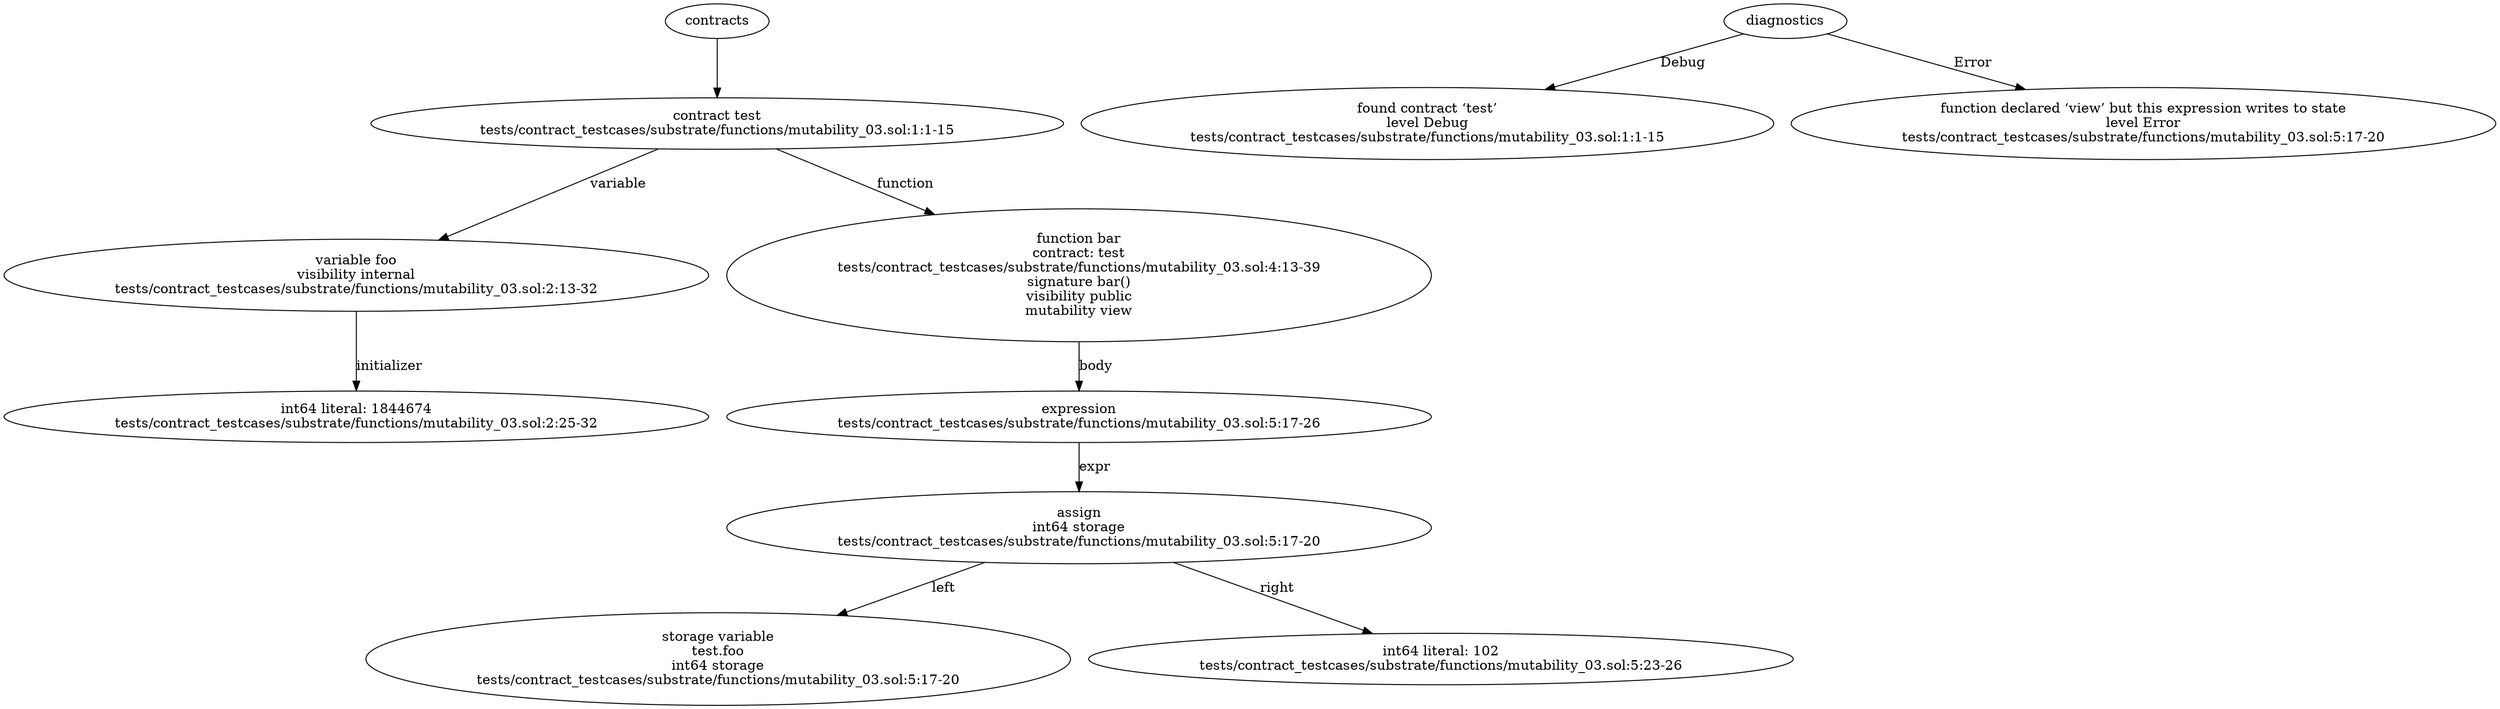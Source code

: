 strict digraph "tests/contract_testcases/substrate/functions/mutability_03.sol" {
	contract [label="contract test\ntests/contract_testcases/substrate/functions/mutability_03.sol:1:1-15"]
	var [label="variable foo\nvisibility internal\ntests/contract_testcases/substrate/functions/mutability_03.sol:2:13-32"]
	number_literal [label="int64 literal: 1844674\ntests/contract_testcases/substrate/functions/mutability_03.sol:2:25-32"]
	bar [label="function bar\ncontract: test\ntests/contract_testcases/substrate/functions/mutability_03.sol:4:13-39\nsignature bar()\nvisibility public\nmutability view"]
	expr [label="expression\ntests/contract_testcases/substrate/functions/mutability_03.sol:5:17-26"]
	assign [label="assign\nint64 storage\ntests/contract_testcases/substrate/functions/mutability_03.sol:5:17-20"]
	storage_var [label="storage variable\ntest.foo\nint64 storage\ntests/contract_testcases/substrate/functions/mutability_03.sol:5:17-20"]
	number_literal_8 [label="int64 literal: 102\ntests/contract_testcases/substrate/functions/mutability_03.sol:5:23-26"]
	diagnostic [label="found contract ‘test’\nlevel Debug\ntests/contract_testcases/substrate/functions/mutability_03.sol:1:1-15"]
	diagnostic_11 [label="function declared ‘view’ but this expression writes to state\nlevel Error\ntests/contract_testcases/substrate/functions/mutability_03.sol:5:17-20"]
	contracts -> contract
	contract -> var [label="variable"]
	var -> number_literal [label="initializer"]
	contract -> bar [label="function"]
	bar -> expr [label="body"]
	expr -> assign [label="expr"]
	assign -> storage_var [label="left"]
	assign -> number_literal_8 [label="right"]
	diagnostics -> diagnostic [label="Debug"]
	diagnostics -> diagnostic_11 [label="Error"]
}
